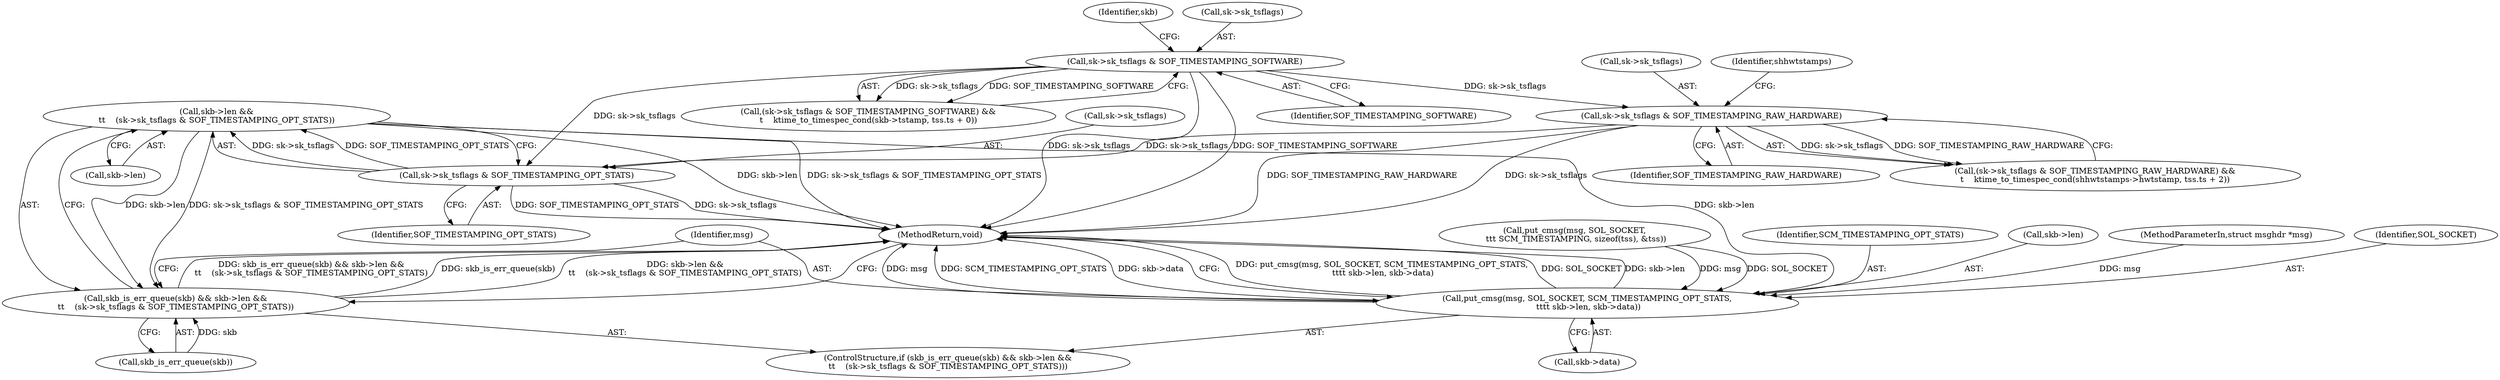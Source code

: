 digraph "0_linux_4ef1b2869447411ad3ef91ad7d4891a83c1a509a_2@pointer" {
"1000231" [label="(Call,skb->len &&\n\t\t    (sk->sk_tsflags & SOF_TIMESTAMPING_OPT_STATS))"];
"1000235" [label="(Call,sk->sk_tsflags & SOF_TIMESTAMPING_OPT_STATS)"];
"1000177" [label="(Call,sk->sk_tsflags & SOF_TIMESTAMPING_SOFTWARE)"];
"1000198" [label="(Call,sk->sk_tsflags & SOF_TIMESTAMPING_RAW_HARDWARE)"];
"1000228" [label="(Call,skb_is_err_queue(skb) && skb->len &&\n\t\t    (sk->sk_tsflags & SOF_TIMESTAMPING_OPT_STATS))"];
"1000240" [label="(Call,put_cmsg(msg, SOL_SOCKET, SCM_TIMESTAMPING_OPT_STATS,\n \t\t\t\t skb->len, skb->data))"];
"1000199" [label="(Call,sk->sk_tsflags)"];
"1000219" [label="(Call,put_cmsg(msg, SOL_SOCKET,\n \t\t\t SCM_TIMESTAMPING, sizeof(tss), &tss))"];
"1000232" [label="(Call,skb->len)"];
"1000243" [label="(Identifier,SCM_TIMESTAMPING_OPT_STATS)"];
"1000202" [label="(Identifier,SOF_TIMESTAMPING_RAW_HARDWARE)"];
"1000235" [label="(Call,sk->sk_tsflags & SOF_TIMESTAMPING_OPT_STATS)"];
"1000244" [label="(Call,skb->len)"];
"1000247" [label="(Call,skb->data)"];
"1000102" [label="(MethodParameterIn,struct msghdr *msg)"];
"1000240" [label="(Call,put_cmsg(msg, SOL_SOCKET, SCM_TIMESTAMPING_OPT_STATS,\n \t\t\t\t skb->len, skb->data))"];
"1000241" [label="(Identifier,msg)"];
"1000176" [label="(Call,(sk->sk_tsflags & SOF_TIMESTAMPING_SOFTWARE) &&\n\t    ktime_to_timespec_cond(skb->tstamp, tss.ts + 0))"];
"1000242" [label="(Identifier,SOL_SOCKET)"];
"1000236" [label="(Call,sk->sk_tsflags)"];
"1000181" [label="(Identifier,SOF_TIMESTAMPING_SOFTWARE)"];
"1000198" [label="(Call,sk->sk_tsflags & SOF_TIMESTAMPING_RAW_HARDWARE)"];
"1000228" [label="(Call,skb_is_err_queue(skb) && skb->len &&\n\t\t    (sk->sk_tsflags & SOF_TIMESTAMPING_OPT_STATS))"];
"1000227" [label="(ControlStructure,if (skb_is_err_queue(skb) && skb->len &&\n\t\t    (sk->sk_tsflags & SOF_TIMESTAMPING_OPT_STATS)))"];
"1000184" [label="(Identifier,skb)"];
"1000178" [label="(Call,sk->sk_tsflags)"];
"1000177" [label="(Call,sk->sk_tsflags & SOF_TIMESTAMPING_SOFTWARE)"];
"1000231" [label="(Call,skb->len &&\n\t\t    (sk->sk_tsflags & SOF_TIMESTAMPING_OPT_STATS))"];
"1000205" [label="(Identifier,shhwtstamps)"];
"1000250" [label="(MethodReturn,void)"];
"1000239" [label="(Identifier,SOF_TIMESTAMPING_OPT_STATS)"];
"1000197" [label="(Call,(sk->sk_tsflags & SOF_TIMESTAMPING_RAW_HARDWARE) &&\n\t    ktime_to_timespec_cond(shhwtstamps->hwtstamp, tss.ts + 2))"];
"1000229" [label="(Call,skb_is_err_queue(skb))"];
"1000231" -> "1000228"  [label="AST: "];
"1000231" -> "1000232"  [label="CFG: "];
"1000231" -> "1000235"  [label="CFG: "];
"1000232" -> "1000231"  [label="AST: "];
"1000235" -> "1000231"  [label="AST: "];
"1000228" -> "1000231"  [label="CFG: "];
"1000231" -> "1000250"  [label="DDG: sk->sk_tsflags & SOF_TIMESTAMPING_OPT_STATS"];
"1000231" -> "1000250"  [label="DDG: skb->len"];
"1000231" -> "1000228"  [label="DDG: skb->len"];
"1000231" -> "1000228"  [label="DDG: sk->sk_tsflags & SOF_TIMESTAMPING_OPT_STATS"];
"1000235" -> "1000231"  [label="DDG: sk->sk_tsflags"];
"1000235" -> "1000231"  [label="DDG: SOF_TIMESTAMPING_OPT_STATS"];
"1000231" -> "1000240"  [label="DDG: skb->len"];
"1000235" -> "1000239"  [label="CFG: "];
"1000236" -> "1000235"  [label="AST: "];
"1000239" -> "1000235"  [label="AST: "];
"1000235" -> "1000250"  [label="DDG: sk->sk_tsflags"];
"1000235" -> "1000250"  [label="DDG: SOF_TIMESTAMPING_OPT_STATS"];
"1000177" -> "1000235"  [label="DDG: sk->sk_tsflags"];
"1000198" -> "1000235"  [label="DDG: sk->sk_tsflags"];
"1000177" -> "1000176"  [label="AST: "];
"1000177" -> "1000181"  [label="CFG: "];
"1000178" -> "1000177"  [label="AST: "];
"1000181" -> "1000177"  [label="AST: "];
"1000184" -> "1000177"  [label="CFG: "];
"1000176" -> "1000177"  [label="CFG: "];
"1000177" -> "1000250"  [label="DDG: SOF_TIMESTAMPING_SOFTWARE"];
"1000177" -> "1000250"  [label="DDG: sk->sk_tsflags"];
"1000177" -> "1000176"  [label="DDG: sk->sk_tsflags"];
"1000177" -> "1000176"  [label="DDG: SOF_TIMESTAMPING_SOFTWARE"];
"1000177" -> "1000198"  [label="DDG: sk->sk_tsflags"];
"1000198" -> "1000197"  [label="AST: "];
"1000198" -> "1000202"  [label="CFG: "];
"1000199" -> "1000198"  [label="AST: "];
"1000202" -> "1000198"  [label="AST: "];
"1000205" -> "1000198"  [label="CFG: "];
"1000197" -> "1000198"  [label="CFG: "];
"1000198" -> "1000250"  [label="DDG: sk->sk_tsflags"];
"1000198" -> "1000250"  [label="DDG: SOF_TIMESTAMPING_RAW_HARDWARE"];
"1000198" -> "1000197"  [label="DDG: sk->sk_tsflags"];
"1000198" -> "1000197"  [label="DDG: SOF_TIMESTAMPING_RAW_HARDWARE"];
"1000228" -> "1000227"  [label="AST: "];
"1000228" -> "1000229"  [label="CFG: "];
"1000229" -> "1000228"  [label="AST: "];
"1000241" -> "1000228"  [label="CFG: "];
"1000250" -> "1000228"  [label="CFG: "];
"1000228" -> "1000250"  [label="DDG: skb_is_err_queue(skb) && skb->len &&\n\t\t    (sk->sk_tsflags & SOF_TIMESTAMPING_OPT_STATS)"];
"1000228" -> "1000250"  [label="DDG: skb_is_err_queue(skb)"];
"1000228" -> "1000250"  [label="DDG: skb->len &&\n\t\t    (sk->sk_tsflags & SOF_TIMESTAMPING_OPT_STATS)"];
"1000229" -> "1000228"  [label="DDG: skb"];
"1000240" -> "1000227"  [label="AST: "];
"1000240" -> "1000247"  [label="CFG: "];
"1000241" -> "1000240"  [label="AST: "];
"1000242" -> "1000240"  [label="AST: "];
"1000243" -> "1000240"  [label="AST: "];
"1000244" -> "1000240"  [label="AST: "];
"1000247" -> "1000240"  [label="AST: "];
"1000250" -> "1000240"  [label="CFG: "];
"1000240" -> "1000250"  [label="DDG: put_cmsg(msg, SOL_SOCKET, SCM_TIMESTAMPING_OPT_STATS,\n \t\t\t\t skb->len, skb->data)"];
"1000240" -> "1000250"  [label="DDG: SOL_SOCKET"];
"1000240" -> "1000250"  [label="DDG: skb->len"];
"1000240" -> "1000250"  [label="DDG: msg"];
"1000240" -> "1000250"  [label="DDG: SCM_TIMESTAMPING_OPT_STATS"];
"1000240" -> "1000250"  [label="DDG: skb->data"];
"1000219" -> "1000240"  [label="DDG: msg"];
"1000219" -> "1000240"  [label="DDG: SOL_SOCKET"];
"1000102" -> "1000240"  [label="DDG: msg"];
}
